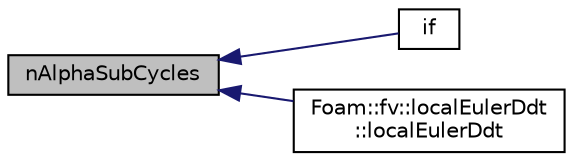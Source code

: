 digraph "nAlphaSubCycles"
{
  bgcolor="transparent";
  edge [fontname="Helvetica",fontsize="10",labelfontname="Helvetica",labelfontsize="10"];
  node [fontname="Helvetica",fontsize="10",shape=record];
  rankdir="LR";
  Node1 [label="nAlphaSubCycles",height=0.2,width=0.4,color="black", fillcolor="grey75", style="filled", fontcolor="black"];
  Node1 -> Node2 [dir="back",color="midnightblue",fontsize="10",style="solid",fontname="Helvetica"];
  Node2 [label="if",height=0.2,width=0.4,color="black",URL="$a03420.html#a558d0d41c425549e92af681eb63bb77d"];
  Node1 -> Node3 [dir="back",color="midnightblue",fontsize="10",style="solid",fontname="Helvetica"];
  Node3 [label="Foam::fv::localEulerDdt\l::localEulerDdt",height=0.2,width=0.4,color="black",URL="$a01402.html#ad8ee8e4ba45c0fae4b2d9bc2e7a123f2"];
}
